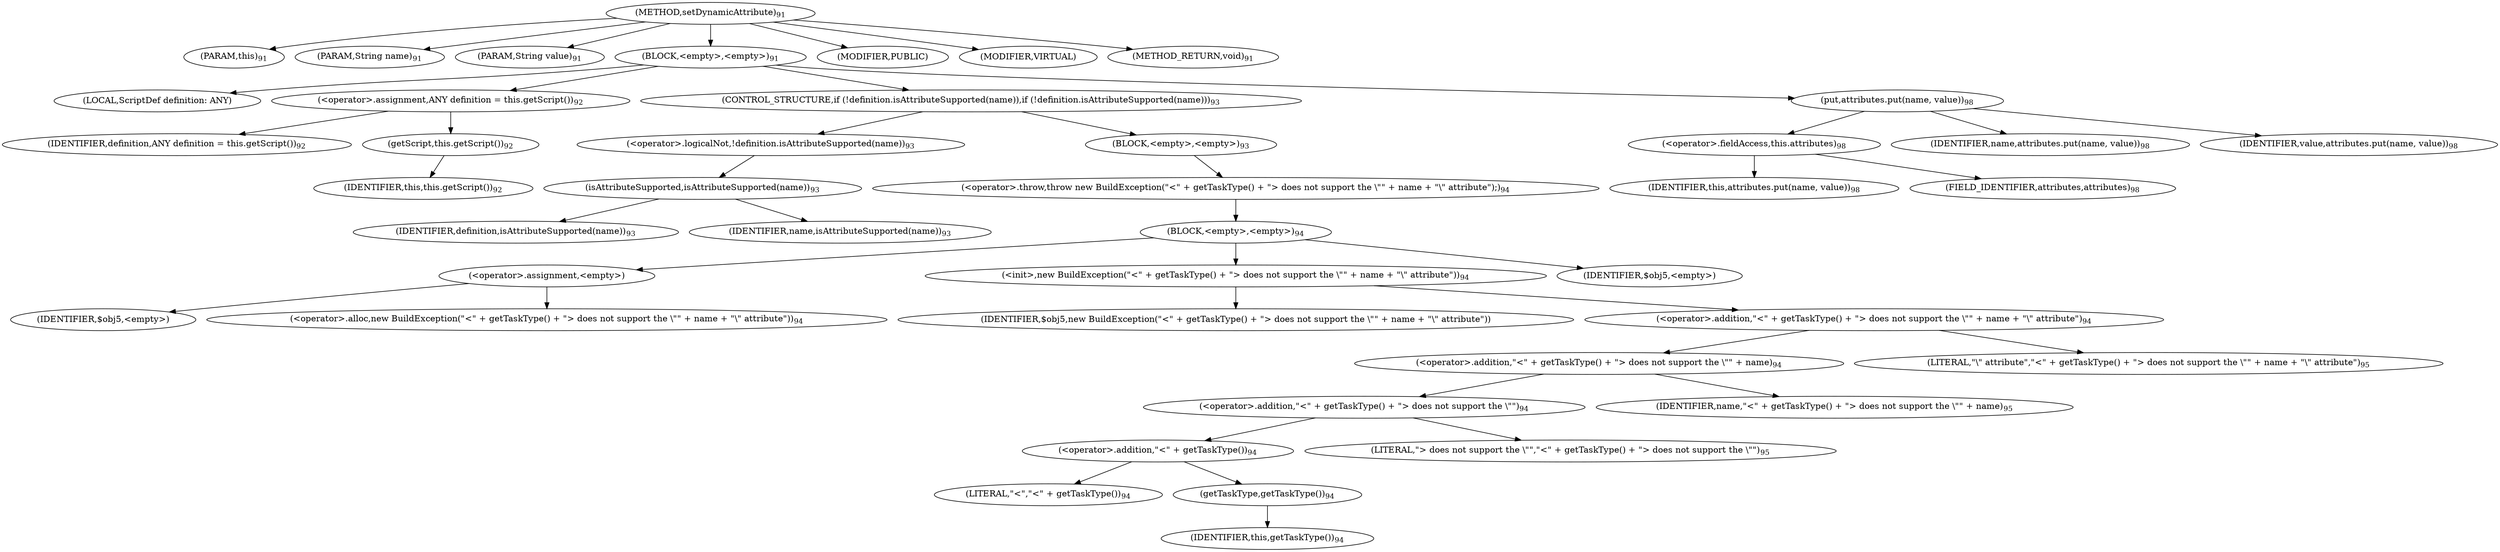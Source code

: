 digraph "setDynamicAttribute" {  
"151" [label = <(METHOD,setDynamicAttribute)<SUB>91</SUB>> ]
"15" [label = <(PARAM,this)<SUB>91</SUB>> ]
"152" [label = <(PARAM,String name)<SUB>91</SUB>> ]
"153" [label = <(PARAM,String value)<SUB>91</SUB>> ]
"154" [label = <(BLOCK,&lt;empty&gt;,&lt;empty&gt;)<SUB>91</SUB>> ]
"155" [label = <(LOCAL,ScriptDef definition: ANY)> ]
"156" [label = <(&lt;operator&gt;.assignment,ANY definition = this.getScript())<SUB>92</SUB>> ]
"157" [label = <(IDENTIFIER,definition,ANY definition = this.getScript())<SUB>92</SUB>> ]
"158" [label = <(getScript,this.getScript())<SUB>92</SUB>> ]
"14" [label = <(IDENTIFIER,this,this.getScript())<SUB>92</SUB>> ]
"159" [label = <(CONTROL_STRUCTURE,if (!definition.isAttributeSupported(name)),if (!definition.isAttributeSupported(name)))<SUB>93</SUB>> ]
"160" [label = <(&lt;operator&gt;.logicalNot,!definition.isAttributeSupported(name))<SUB>93</SUB>> ]
"161" [label = <(isAttributeSupported,isAttributeSupported(name))<SUB>93</SUB>> ]
"162" [label = <(IDENTIFIER,definition,isAttributeSupported(name))<SUB>93</SUB>> ]
"163" [label = <(IDENTIFIER,name,isAttributeSupported(name))<SUB>93</SUB>> ]
"164" [label = <(BLOCK,&lt;empty&gt;,&lt;empty&gt;)<SUB>93</SUB>> ]
"165" [label = <(&lt;operator&gt;.throw,throw new BuildException(&quot;&lt;&quot; + getTaskType() + &quot;&gt; does not support the \&quot;&quot; + name + &quot;\&quot; attribute&quot;);)<SUB>94</SUB>> ]
"166" [label = <(BLOCK,&lt;empty&gt;,&lt;empty&gt;)<SUB>94</SUB>> ]
"167" [label = <(&lt;operator&gt;.assignment,&lt;empty&gt;)> ]
"168" [label = <(IDENTIFIER,$obj5,&lt;empty&gt;)> ]
"169" [label = <(&lt;operator&gt;.alloc,new BuildException(&quot;&lt;&quot; + getTaskType() + &quot;&gt; does not support the \&quot;&quot; + name + &quot;\&quot; attribute&quot;))<SUB>94</SUB>> ]
"170" [label = <(&lt;init&gt;,new BuildException(&quot;&lt;&quot; + getTaskType() + &quot;&gt; does not support the \&quot;&quot; + name + &quot;\&quot; attribute&quot;))<SUB>94</SUB>> ]
"171" [label = <(IDENTIFIER,$obj5,new BuildException(&quot;&lt;&quot; + getTaskType() + &quot;&gt; does not support the \&quot;&quot; + name + &quot;\&quot; attribute&quot;))> ]
"172" [label = <(&lt;operator&gt;.addition,&quot;&lt;&quot; + getTaskType() + &quot;&gt; does not support the \&quot;&quot; + name + &quot;\&quot; attribute&quot;)<SUB>94</SUB>> ]
"173" [label = <(&lt;operator&gt;.addition,&quot;&lt;&quot; + getTaskType() + &quot;&gt; does not support the \&quot;&quot; + name)<SUB>94</SUB>> ]
"174" [label = <(&lt;operator&gt;.addition,&quot;&lt;&quot; + getTaskType() + &quot;&gt; does not support the \&quot;&quot;)<SUB>94</SUB>> ]
"175" [label = <(&lt;operator&gt;.addition,&quot;&lt;&quot; + getTaskType())<SUB>94</SUB>> ]
"176" [label = <(LITERAL,&quot;&lt;&quot;,&quot;&lt;&quot; + getTaskType())<SUB>94</SUB>> ]
"177" [label = <(getTaskType,getTaskType())<SUB>94</SUB>> ]
"16" [label = <(IDENTIFIER,this,getTaskType())<SUB>94</SUB>> ]
"178" [label = <(LITERAL,&quot;&gt; does not support the \&quot;&quot;,&quot;&lt;&quot; + getTaskType() + &quot;&gt; does not support the \&quot;&quot;)<SUB>95</SUB>> ]
"179" [label = <(IDENTIFIER,name,&quot;&lt;&quot; + getTaskType() + &quot;&gt; does not support the \&quot;&quot; + name)<SUB>95</SUB>> ]
"180" [label = <(LITERAL,&quot;\&quot; attribute&quot;,&quot;&lt;&quot; + getTaskType() + &quot;&gt; does not support the \&quot;&quot; + name + &quot;\&quot; attribute&quot;)<SUB>95</SUB>> ]
"181" [label = <(IDENTIFIER,$obj5,&lt;empty&gt;)> ]
"182" [label = <(put,attributes.put(name, value))<SUB>98</SUB>> ]
"183" [label = <(&lt;operator&gt;.fieldAccess,this.attributes)<SUB>98</SUB>> ]
"184" [label = <(IDENTIFIER,this,attributes.put(name, value))<SUB>98</SUB>> ]
"185" [label = <(FIELD_IDENTIFIER,attributes,attributes)<SUB>98</SUB>> ]
"186" [label = <(IDENTIFIER,name,attributes.put(name, value))<SUB>98</SUB>> ]
"187" [label = <(IDENTIFIER,value,attributes.put(name, value))<SUB>98</SUB>> ]
"188" [label = <(MODIFIER,PUBLIC)> ]
"189" [label = <(MODIFIER,VIRTUAL)> ]
"190" [label = <(METHOD_RETURN,void)<SUB>91</SUB>> ]
  "151" -> "15" 
  "151" -> "152" 
  "151" -> "153" 
  "151" -> "154" 
  "151" -> "188" 
  "151" -> "189" 
  "151" -> "190" 
  "154" -> "155" 
  "154" -> "156" 
  "154" -> "159" 
  "154" -> "182" 
  "156" -> "157" 
  "156" -> "158" 
  "158" -> "14" 
  "159" -> "160" 
  "159" -> "164" 
  "160" -> "161" 
  "161" -> "162" 
  "161" -> "163" 
  "164" -> "165" 
  "165" -> "166" 
  "166" -> "167" 
  "166" -> "170" 
  "166" -> "181" 
  "167" -> "168" 
  "167" -> "169" 
  "170" -> "171" 
  "170" -> "172" 
  "172" -> "173" 
  "172" -> "180" 
  "173" -> "174" 
  "173" -> "179" 
  "174" -> "175" 
  "174" -> "178" 
  "175" -> "176" 
  "175" -> "177" 
  "177" -> "16" 
  "182" -> "183" 
  "182" -> "186" 
  "182" -> "187" 
  "183" -> "184" 
  "183" -> "185" 
}
